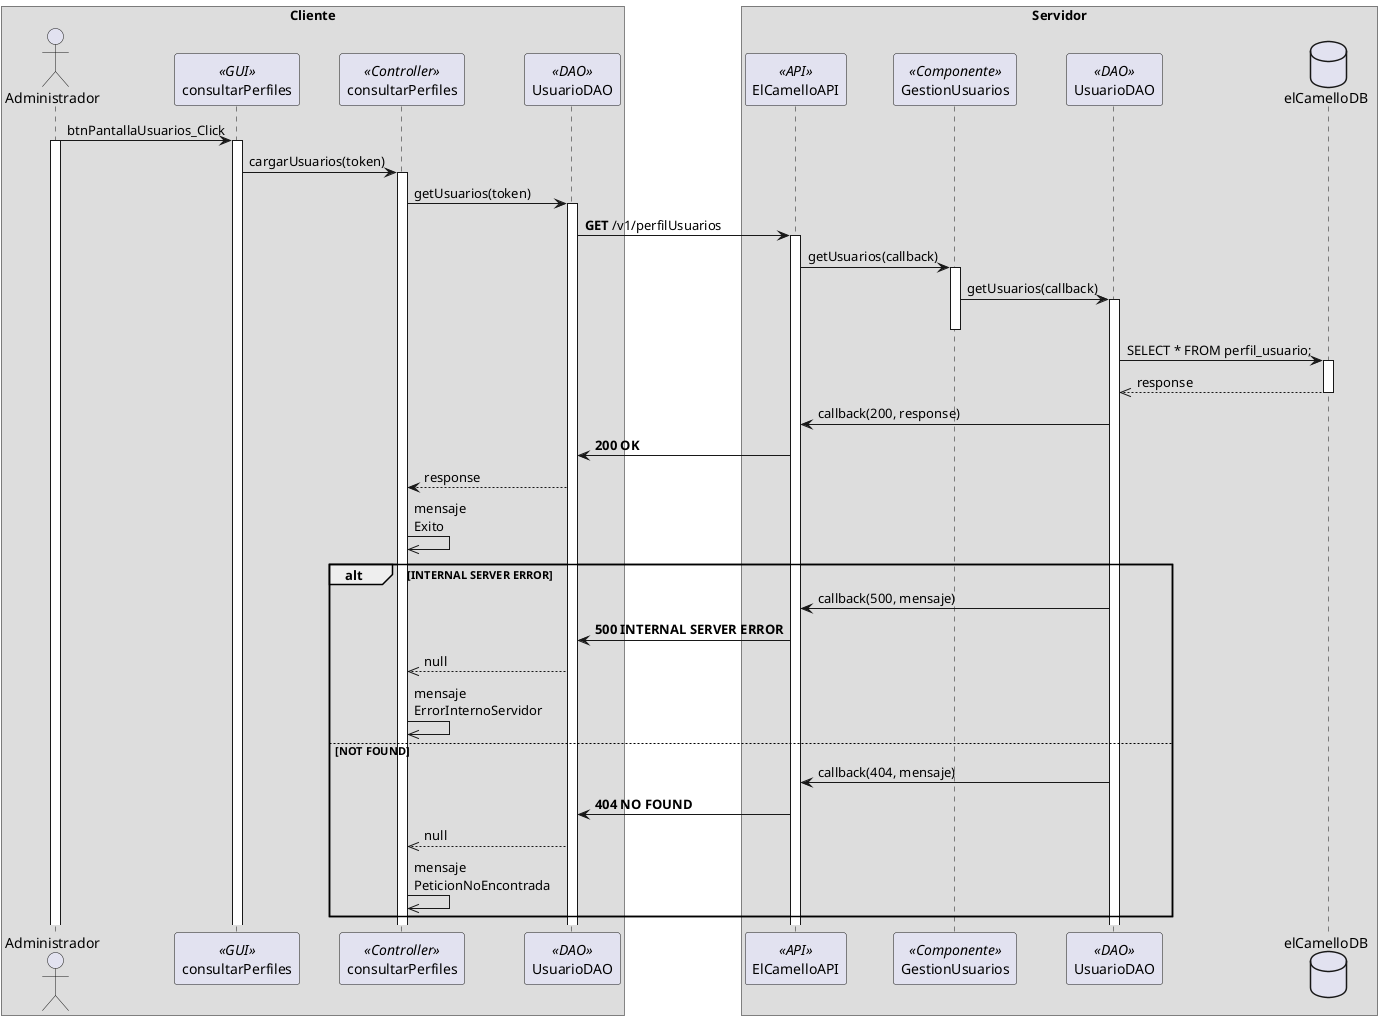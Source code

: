 @startuml

box Cliente
    actor Administrador as a
    participant consultarPerfiles as b <<GUI>> 
    participant consultarPerfiles as c <<Controller>>
    participant UsuarioDAO as d <<DAO>>

end box

box Servidor
    participant ElCamelloAPI as e <<API>>
    participant GestionUsuarios as f <<Componente>>
    participant UsuarioDAO as g <<DAO>>
    database elCamelloDB as db
end box

a -> b: btnPantallaUsuarios_Click
activate a
activate b

b -> c: cargarUsuarios(token)
activate c

c -> d: getUsuarios(token)
activate d

d -> e:  **GET** /v1/perfilUsuarios
activate e

e -> f: getUsuarios(callback)
activate f

f -> g: getUsuarios(callback)
activate g
deactivate f

g -> db: SELECT * FROM perfil_usuario;
activate db

db -->> g: response
deactivate db

g -> e: callback(200, response)

e -> d: **200 OK**

d --> c: response

c ->> c: mensaje\nExito

alt INTERNAL SERVER ERROR

    g -> e: callback(500, mensaje)

    e -> d: **500 INTERNAL SERVER ERROR**

    d -->> c: null

    c ->> c: mensaje\nErrorInternoServidor

else NOT FOUND

    g -> e: callback(404, mensaje)

    e -> d: **404 NO FOUND**

    d -->> c: null

    c ->> c: mensaje\nPeticionNoEncontrada

end

@enduml